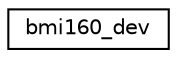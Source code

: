 digraph "Graphical Class Hierarchy"
{
  edge [fontname="Helvetica",fontsize="10",labelfontname="Helvetica",labelfontsize="10"];
  node [fontname="Helvetica",fontsize="10",shape=record];
  rankdir="LR";
  Node1 [label="bmi160_dev",height=0.2,width=0.4,color="black", fillcolor="white", style="filled",URL="$structbmi160__dev.html"];
}
